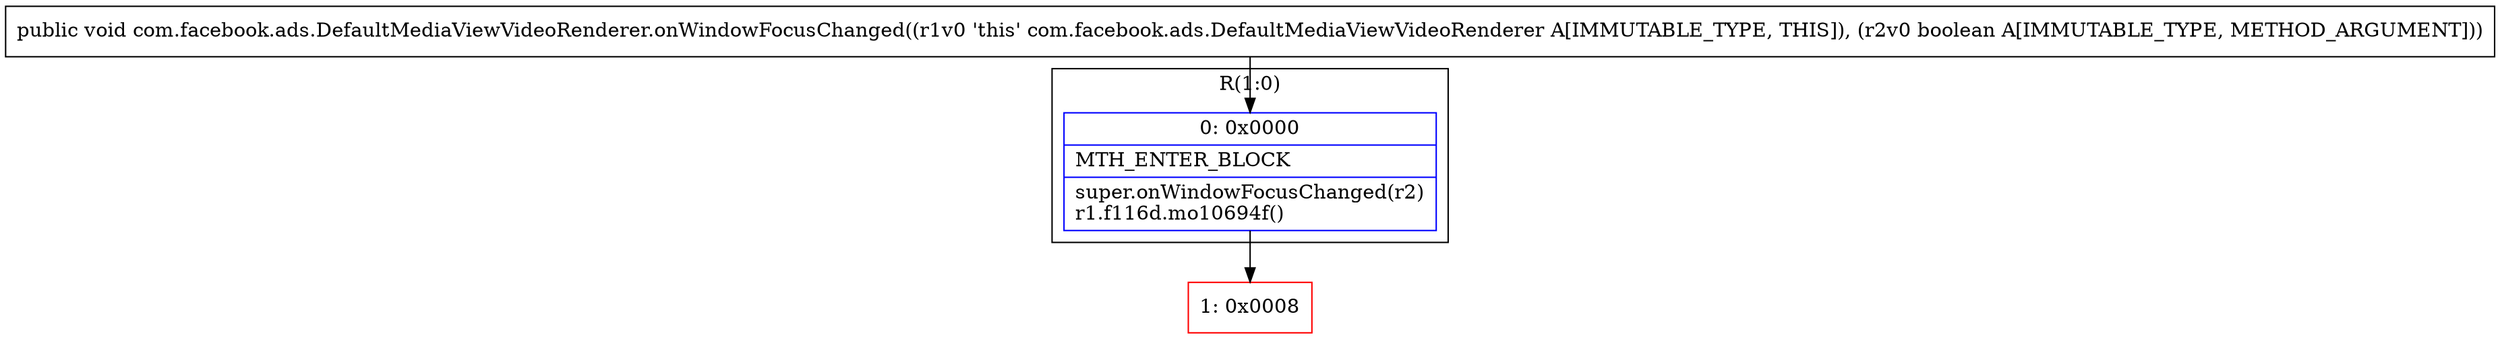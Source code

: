 digraph "CFG forcom.facebook.ads.DefaultMediaViewVideoRenderer.onWindowFocusChanged(Z)V" {
subgraph cluster_Region_126178876 {
label = "R(1:0)";
node [shape=record,color=blue];
Node_0 [shape=record,label="{0\:\ 0x0000|MTH_ENTER_BLOCK\l|super.onWindowFocusChanged(r2)\lr1.f116d.mo10694f()\l}"];
}
Node_1 [shape=record,color=red,label="{1\:\ 0x0008}"];
MethodNode[shape=record,label="{public void com.facebook.ads.DefaultMediaViewVideoRenderer.onWindowFocusChanged((r1v0 'this' com.facebook.ads.DefaultMediaViewVideoRenderer A[IMMUTABLE_TYPE, THIS]), (r2v0 boolean A[IMMUTABLE_TYPE, METHOD_ARGUMENT])) }"];
MethodNode -> Node_0;
Node_0 -> Node_1;
}


